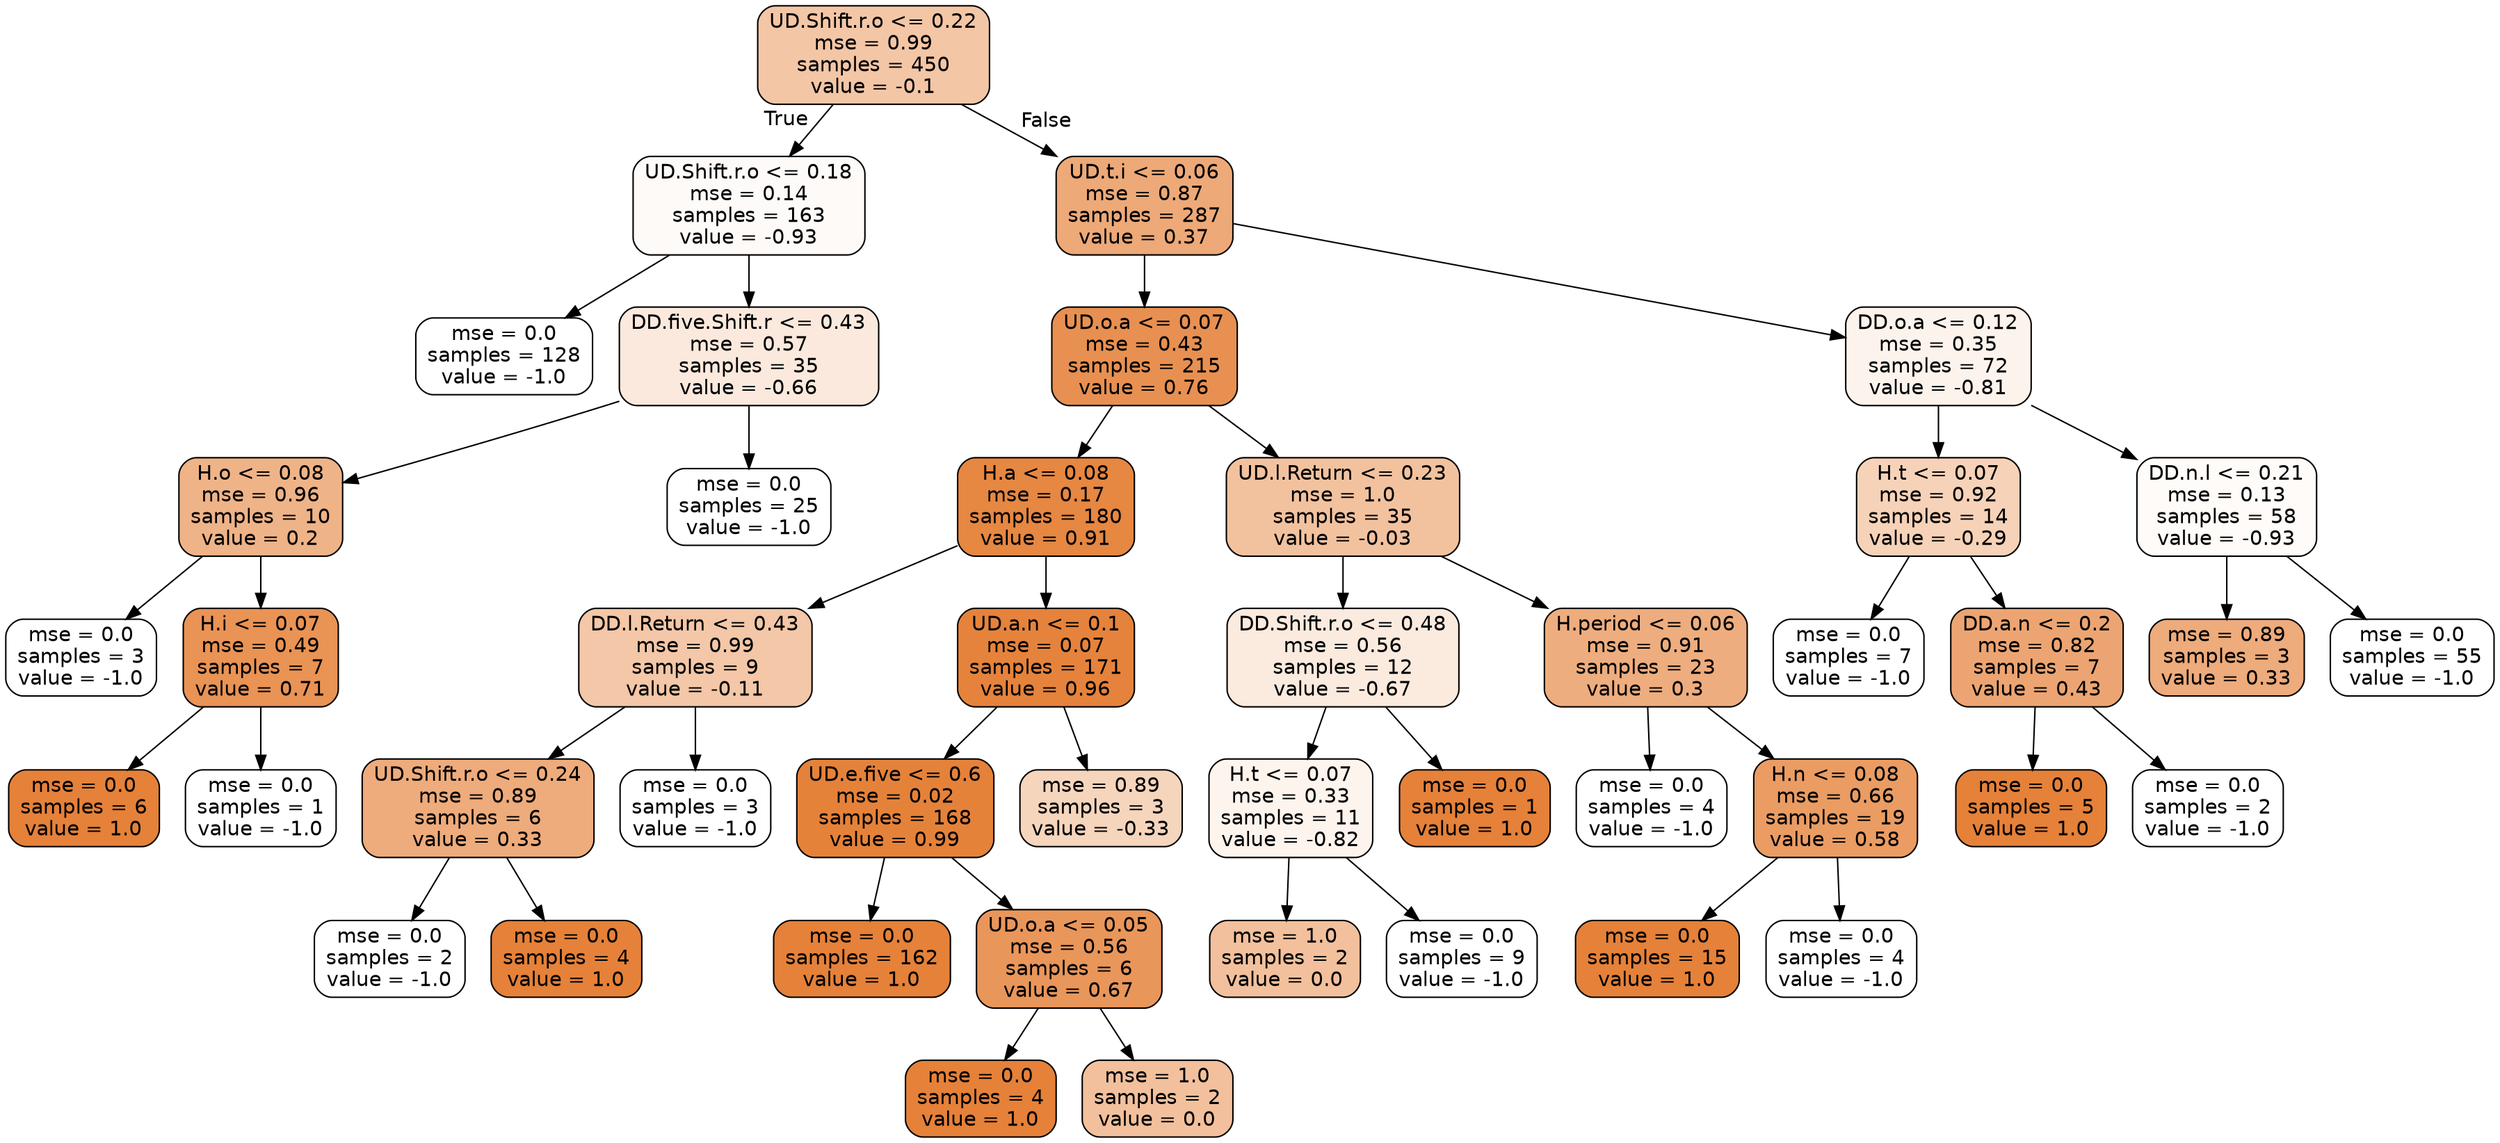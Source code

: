 digraph Tree {
node [shape=box, style="filled, rounded", color="black", fontname=helvetica] ;
edge [fontname=helvetica] ;
0 [label="UD.Shift.r.o <= 0.22\nmse = 0.99\nsamples = 450\nvalue = -0.1", fillcolor="#f3c6a6"] ;
1 [label="UD.Shift.r.o <= 0.18\nmse = 0.14\nsamples = 163\nvalue = -0.93", fillcolor="#fefaf8"] ;
0 -> 1 [labeldistance=2.5, labelangle=45, headlabel="True"] ;
2 [label="mse = 0.0\nsamples = 128\nvalue = -1.0", fillcolor="#ffffff"] ;
1 -> 2 ;
3 [label="DD.five.Shift.r <= 0.43\nmse = 0.57\nsamples = 35\nvalue = -0.66", fillcolor="#fbe9dd"] ;
1 -> 3 ;
4 [label="H.o <= 0.08\nmse = 0.96\nsamples = 10\nvalue = 0.2", fillcolor="#efb388"] ;
3 -> 4 ;
5 [label="mse = 0.0\nsamples = 3\nvalue = -1.0", fillcolor="#ffffff"] ;
4 -> 5 ;
6 [label="H.i <= 0.07\nmse = 0.49\nsamples = 7\nvalue = 0.71", fillcolor="#e99355"] ;
4 -> 6 ;
7 [label="mse = 0.0\nsamples = 6\nvalue = 1.0", fillcolor="#e58139"] ;
6 -> 7 ;
8 [label="mse = 0.0\nsamples = 1\nvalue = -1.0", fillcolor="#ffffff"] ;
6 -> 8 ;
9 [label="mse = 0.0\nsamples = 25\nvalue = -1.0", fillcolor="#ffffff"] ;
3 -> 9 ;
10 [label="UD.t.i <= 0.06\nmse = 0.87\nsamples = 287\nvalue = 0.37", fillcolor="#eda978"] ;
0 -> 10 [labeldistance=2.5, labelangle=-45, headlabel="False"] ;
11 [label="UD.o.a <= 0.07\nmse = 0.43\nsamples = 215\nvalue = 0.76", fillcolor="#e89051"] ;
10 -> 11 ;
12 [label="H.a <= 0.08\nmse = 0.17\nsamples = 180\nvalue = 0.91", fillcolor="#e68742"] ;
11 -> 12 ;
13 [label="DD.l.Return <= 0.43\nmse = 0.99\nsamples = 9\nvalue = -0.11", fillcolor="#f3c7a7"] ;
12 -> 13 ;
14 [label="UD.Shift.r.o <= 0.24\nmse = 0.89\nsamples = 6\nvalue = 0.33", fillcolor="#eeab7b"] ;
13 -> 14 ;
15 [label="mse = 0.0\nsamples = 2\nvalue = -1.0", fillcolor="#ffffff"] ;
14 -> 15 ;
16 [label="mse = 0.0\nsamples = 4\nvalue = 1.0", fillcolor="#e58139"] ;
14 -> 16 ;
17 [label="mse = 0.0\nsamples = 3\nvalue = -1.0", fillcolor="#ffffff"] ;
13 -> 17 ;
18 [label="UD.a.n <= 0.1\nmse = 0.07\nsamples = 171\nvalue = 0.96", fillcolor="#e5833c"] ;
12 -> 18 ;
19 [label="UD.e.five <= 0.6\nmse = 0.02\nsamples = 168\nvalue = 0.99", fillcolor="#e5823a"] ;
18 -> 19 ;
20 [label="mse = 0.0\nsamples = 162\nvalue = 1.0", fillcolor="#e58139"] ;
19 -> 20 ;
21 [label="UD.o.a <= 0.05\nmse = 0.56\nsamples = 6\nvalue = 0.67", fillcolor="#e9965a"] ;
19 -> 21 ;
22 [label="mse = 0.0\nsamples = 4\nvalue = 1.0", fillcolor="#e58139"] ;
21 -> 22 ;
23 [label="mse = 1.0\nsamples = 2\nvalue = 0.0", fillcolor="#f2c09c"] ;
21 -> 23 ;
24 [label="mse = 0.89\nsamples = 3\nvalue = -0.33", fillcolor="#f6d5bd"] ;
18 -> 24 ;
25 [label="UD.l.Return <= 0.23\nmse = 1.0\nsamples = 35\nvalue = -0.03", fillcolor="#f2c29f"] ;
11 -> 25 ;
26 [label="DD.Shift.r.o <= 0.48\nmse = 0.56\nsamples = 12\nvalue = -0.67", fillcolor="#fbeade"] ;
25 -> 26 ;
27 [label="H.t <= 0.07\nmse = 0.33\nsamples = 11\nvalue = -0.82", fillcolor="#fdf4ed"] ;
26 -> 27 ;
28 [label="mse = 1.0\nsamples = 2\nvalue = 0.0", fillcolor="#f2c09c"] ;
27 -> 28 ;
29 [label="mse = 0.0\nsamples = 9\nvalue = -1.0", fillcolor="#ffffff"] ;
27 -> 29 ;
30 [label="mse = 0.0\nsamples = 1\nvalue = 1.0", fillcolor="#e58139"] ;
26 -> 30 ;
31 [label="H.period <= 0.06\nmse = 0.91\nsamples = 23\nvalue = 0.3", fillcolor="#eead7e"] ;
25 -> 31 ;
32 [label="mse = 0.0\nsamples = 4\nvalue = -1.0", fillcolor="#ffffff"] ;
31 -> 32 ;
33 [label="H.n <= 0.08\nmse = 0.66\nsamples = 19\nvalue = 0.58", fillcolor="#ea9c63"] ;
31 -> 33 ;
34 [label="mse = 0.0\nsamples = 15\nvalue = 1.0", fillcolor="#e58139"] ;
33 -> 34 ;
35 [label="mse = 0.0\nsamples = 4\nvalue = -1.0", fillcolor="#ffffff"] ;
33 -> 35 ;
36 [label="DD.o.a <= 0.12\nmse = 0.35\nsamples = 72\nvalue = -0.81", fillcolor="#fcf3ec"] ;
10 -> 36 ;
37 [label="H.t <= 0.07\nmse = 0.92\nsamples = 14\nvalue = -0.29", fillcolor="#f6d2b8"] ;
36 -> 37 ;
38 [label="mse = 0.0\nsamples = 7\nvalue = -1.0", fillcolor="#ffffff"] ;
37 -> 38 ;
39 [label="DD.a.n <= 0.2\nmse = 0.82\nsamples = 7\nvalue = 0.43", fillcolor="#eca572"] ;
37 -> 39 ;
40 [label="mse = 0.0\nsamples = 5\nvalue = 1.0", fillcolor="#e58139"] ;
39 -> 40 ;
41 [label="mse = 0.0\nsamples = 2\nvalue = -1.0", fillcolor="#ffffff"] ;
39 -> 41 ;
42 [label="DD.n.l <= 0.21\nmse = 0.13\nsamples = 58\nvalue = -0.93", fillcolor="#fefbf8"] ;
36 -> 42 ;
43 [label="mse = 0.89\nsamples = 3\nvalue = 0.33", fillcolor="#eeab7b"] ;
42 -> 43 ;
44 [label="mse = 0.0\nsamples = 55\nvalue = -1.0", fillcolor="#ffffff"] ;
42 -> 44 ;
}